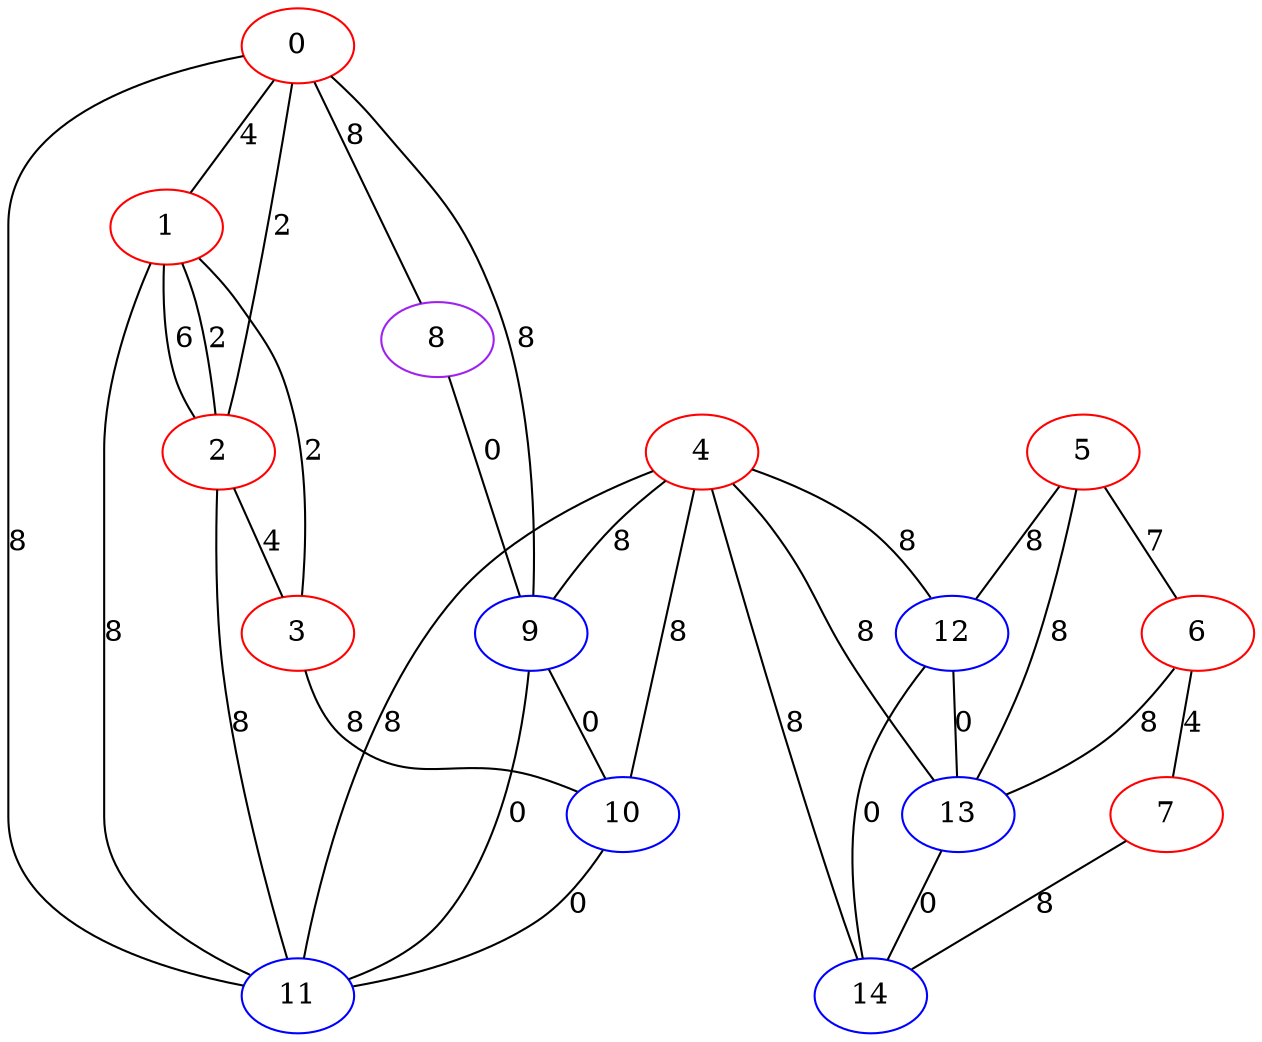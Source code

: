 graph "" {
0 [color=red, weight=1];
1 [color=red, weight=1];
2 [color=red, weight=1];
3 [color=red, weight=1];
4 [color=red, weight=1];
5 [color=red, weight=1];
6 [color=red, weight=1];
7 [color=red, weight=1];
8 [color=purple, weight=4];
9 [color=blue, weight=3];
10 [color=blue, weight=3];
11 [color=blue, weight=3];
12 [color=blue, weight=3];
13 [color=blue, weight=3];
14 [color=blue, weight=3];
0 -- 8  [key=0, label=8];
0 -- 1  [key=0, label=4];
0 -- 2  [key=0, label=2];
0 -- 11  [key=0, label=8];
0 -- 9  [key=0, label=8];
1 -- 11  [key=0, label=8];
1 -- 2  [key=0, label=6];
1 -- 2  [key=1, label=2];
1 -- 3  [key=0, label=2];
2 -- 3  [key=0, label=4];
2 -- 11  [key=0, label=8];
3 -- 10  [key=0, label=8];
4 -- 9  [key=0, label=8];
4 -- 10  [key=0, label=8];
4 -- 11  [key=0, label=8];
4 -- 12  [key=0, label=8];
4 -- 13  [key=0, label=8];
4 -- 14  [key=0, label=8];
5 -- 12  [key=0, label=8];
5 -- 13  [key=0, label=8];
5 -- 6  [key=0, label=7];
6 -- 13  [key=0, label=8];
6 -- 7  [key=0, label=4];
7 -- 14  [key=0, label=8];
8 -- 9  [key=0, label=0];
9 -- 10  [key=0, label=0];
9 -- 11  [key=0, label=0];
10 -- 11  [key=0, label=0];
12 -- 14  [key=0, label=0];
12 -- 13  [key=0, label=0];
13 -- 14  [key=0, label=0];
}
